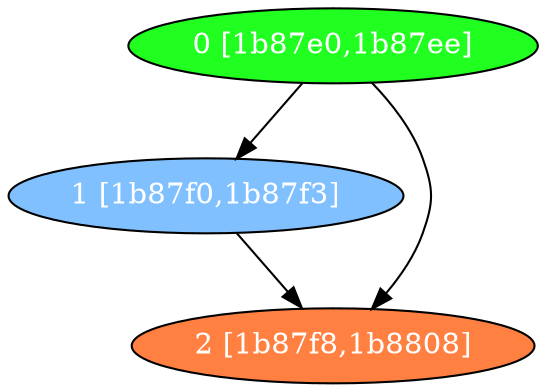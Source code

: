 diGraph libnss3{
	libnss3_0  [style=filled fillcolor="#20FF20" fontcolor="#ffffff" shape=oval label="0 [1b87e0,1b87ee]"]
	libnss3_1  [style=filled fillcolor="#80C0FF" fontcolor="#ffffff" shape=oval label="1 [1b87f0,1b87f3]"]
	libnss3_2  [style=filled fillcolor="#FF8040" fontcolor="#ffffff" shape=oval label="2 [1b87f8,1b8808]"]

	libnss3_0 -> libnss3_1
	libnss3_0 -> libnss3_2
	libnss3_1 -> libnss3_2
}